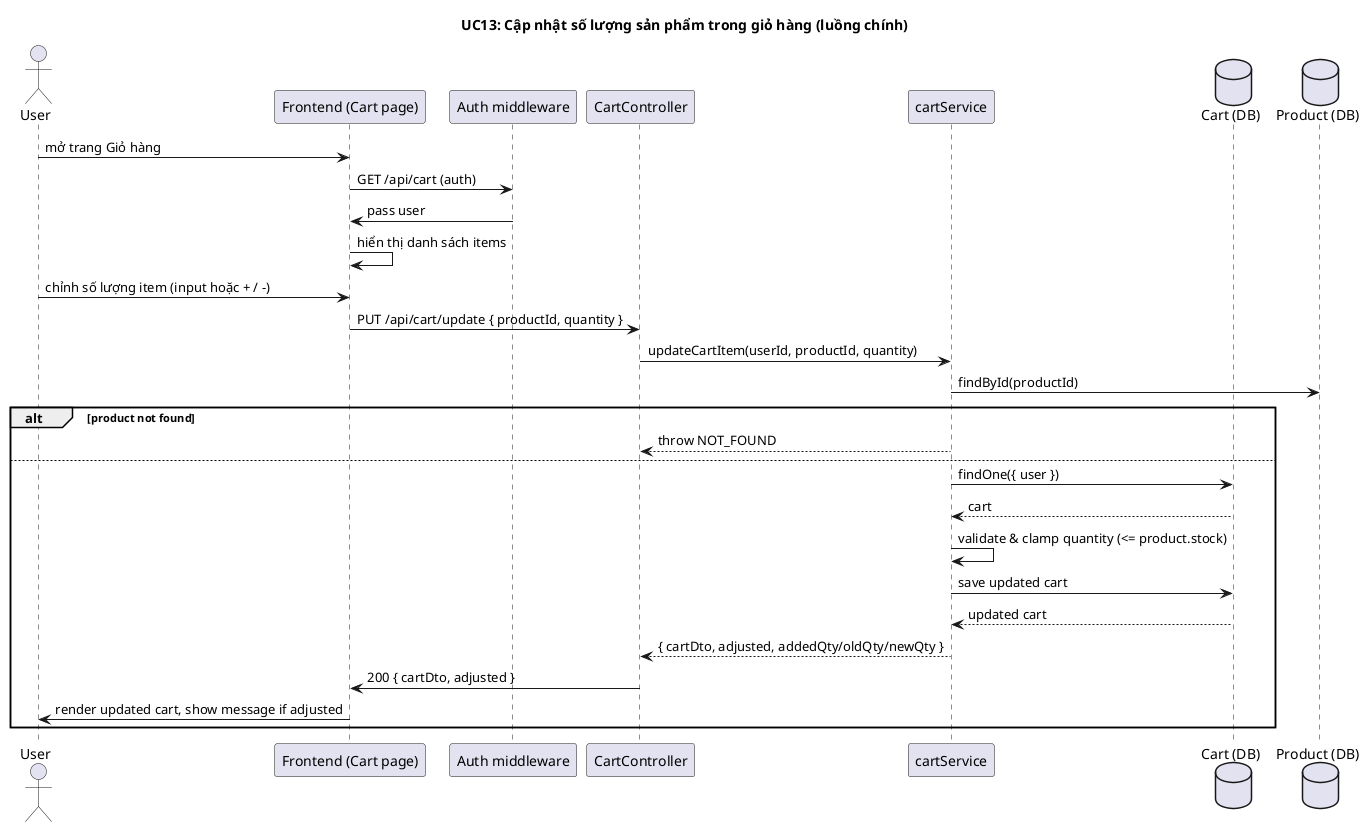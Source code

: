 @startuml UC13_UpdateCart_Main

title UC13: Cập nhật số lượng sản phẩm trong giỏ hàng (luồng chính)

actor User
participant Frontend as "Frontend (Cart page)"
participant Auth as "Auth middleware"
participant CartController as "CartController"
participant CartService as "cartService"
database CartDB as "Cart (DB)"
database ProductDB as "Product (DB)"

User -> Frontend: mở trang Giỏ hàng
Frontend -> Auth: GET /api/cart (auth)
Auth -> Frontend: pass user
Frontend -> Frontend: hiển thị danh sách items
User -> Frontend: chỉnh số lượng item (input hoặc + / -)
Frontend -> CartController: PUT /api/cart/update { productId, quantity }
CartController -> CartService: updateCartItem(userId, productId, quantity)
CartService -> ProductDB: findById(productId)
alt product not found
  CartService --> CartController: throw NOT_FOUND
else
  CartService -> CartDB: findOne({ user })
  CartDB --> CartService: cart
  CartService -> CartService: validate & clamp quantity (<= product.stock)
  CartService -> CartDB: save updated cart
  CartDB --> CartService: updated cart
  CartService --> CartController: { cartDto, adjusted, addedQty/oldQty/newQty }
  CartController -> Frontend: 200 { cartDto, adjusted }
  Frontend -> User: render updated cart, show message if adjusted
end
@enduml
